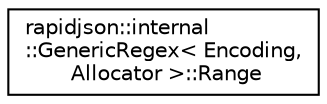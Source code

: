 digraph "Graphical Class Hierarchy"
{
 // INTERACTIVE_SVG=YES
 // LATEX_PDF_SIZE
  edge [fontname="Helvetica",fontsize="10",labelfontname="Helvetica",labelfontsize="10"];
  node [fontname="Helvetica",fontsize="10",shape=record];
  rankdir="LR";
  Node0 [label="rapidjson::internal\l::GenericRegex\< Encoding,\l Allocator \>::Range",height=0.2,width=0.4,color="black", fillcolor="white", style="filled",URL="$structrapidjson_1_1internal_1_1_generic_regex_1_1_range.html",tooltip=" "];
}
